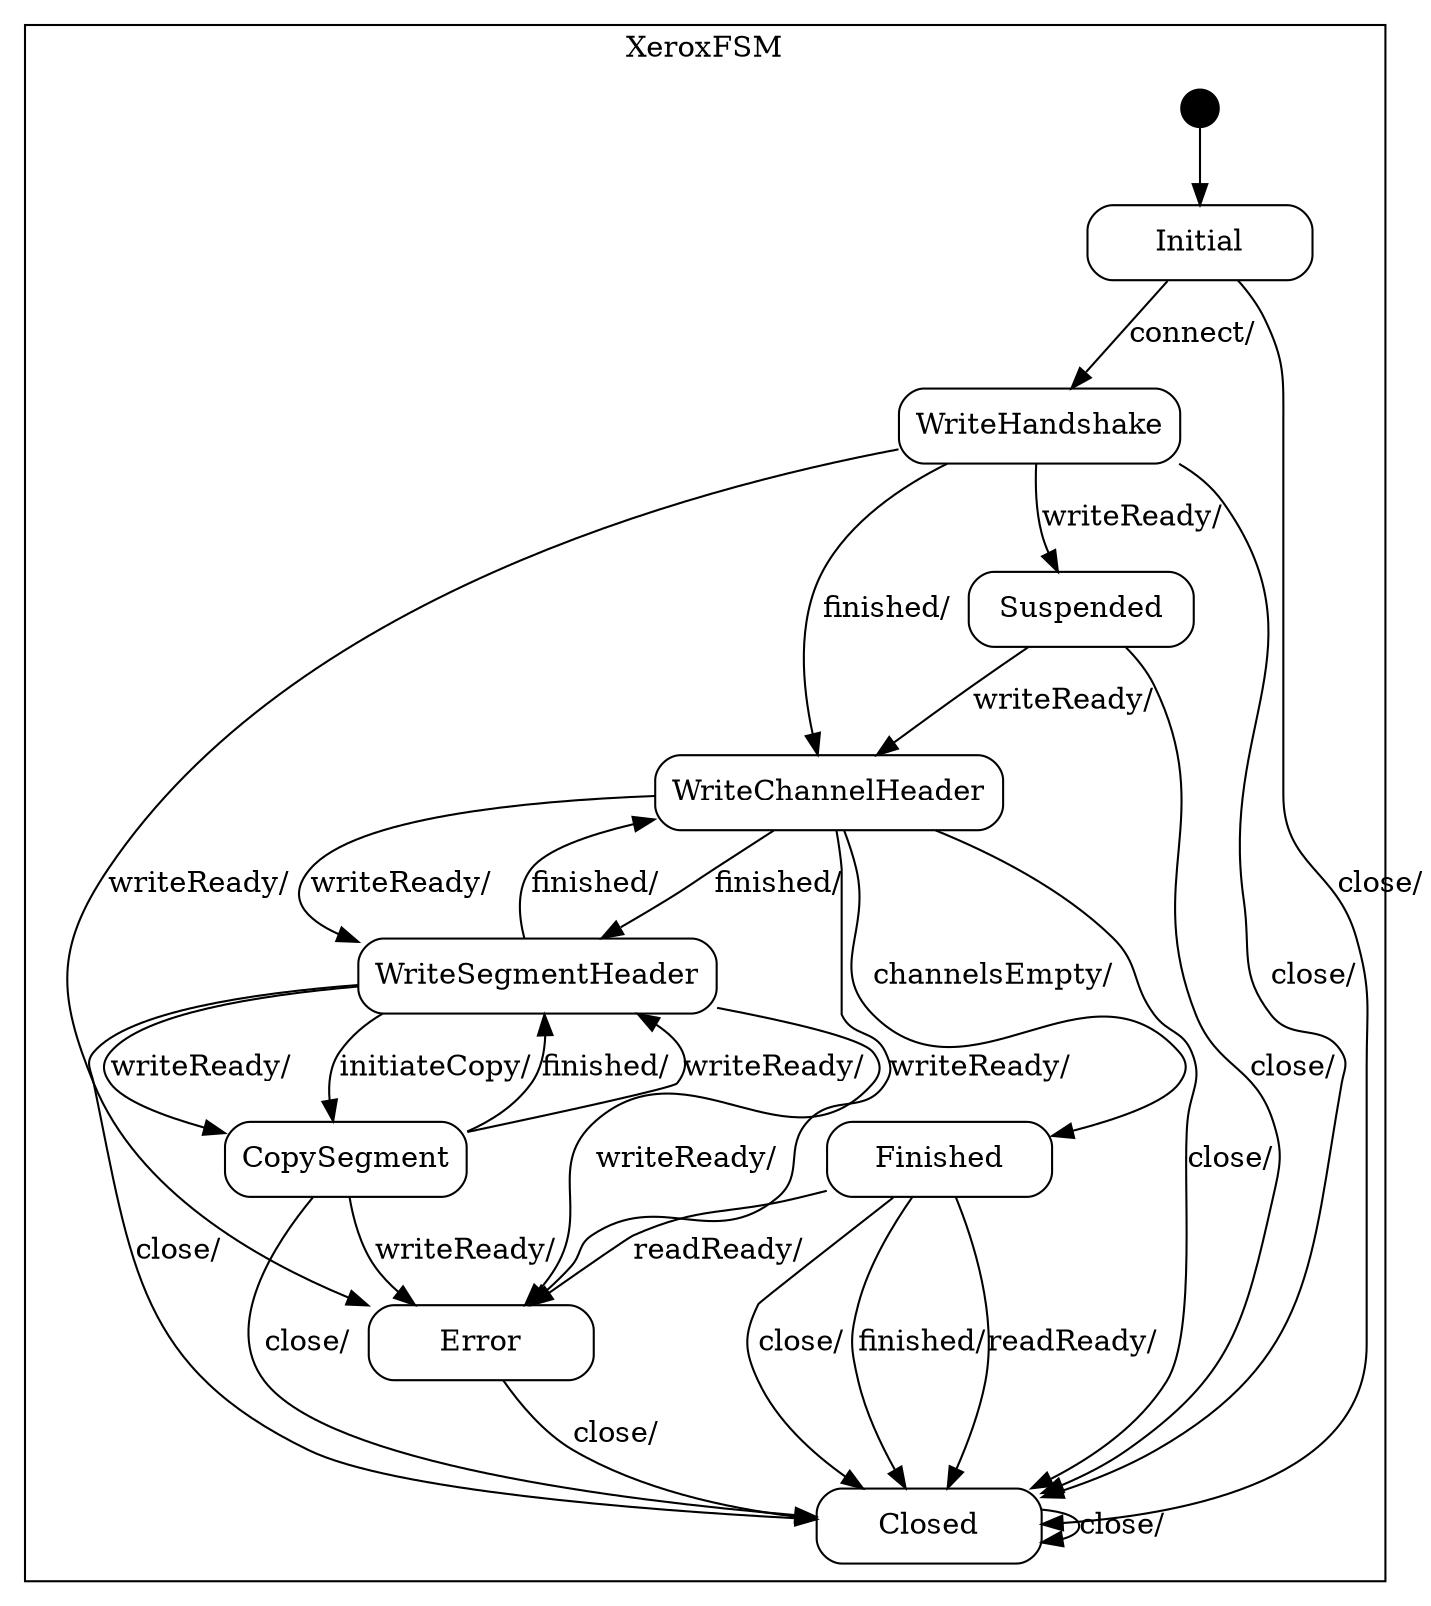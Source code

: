 digraph Xerox {

    node
        [shape=Mrecord width=1.5];

    subgraph cluster_XeroxFSM {

        label="XeroxFSM";

        //
        // States (Nodes)
        //

        "XeroxFSM::Initial"
            [label="{Initial}"];

        "XeroxFSM::WriteHandshake"
            [label="{WriteHandshake}"];

        "XeroxFSM::Suspended"
            [label="{Suspended}"];

        "XeroxFSM::WriteChannelHeader"
            [label="{WriteChannelHeader}"];

        "XeroxFSM::WriteSegmentHeader"
            [label="{WriteSegmentHeader}"];

        "XeroxFSM::CopySegment"
            [label="{CopySegment}"];

        "XeroxFSM::Finished"
            [label="{Finished}"];

        "XeroxFSM::Error"
            [label="{Error}"];

        "XeroxFSM::Closed"
            [label="{Closed}"];

        "%start"
            [label="" shape=circle style=filled fillcolor=black width=0.25];

        //
        // Transitions (Edges)
        //

        "XeroxFSM::Initial" -> "XeroxFSM::WriteHandshake"
            [label="connect/\l"];

        "XeroxFSM::Initial" -> "XeroxFSM::Closed"
            [label="close/\l"];

        "XeroxFSM::WriteHandshake" -> "XeroxFSM::WriteChannelHeader"
            [label="finished/\l"];

        "XeroxFSM::WriteHandshake" -> "XeroxFSM::Error"
            [label="writeReady/\l"];

        "XeroxFSM::WriteHandshake" -> "XeroxFSM::Suspended"
            [label="writeReady/\l"];

        "XeroxFSM::WriteHandshake" -> "XeroxFSM::Closed"
            [label="close/\l"];

        "XeroxFSM::Suspended" -> "XeroxFSM::WriteChannelHeader"
            [label="writeReady/\l"];

        "XeroxFSM::Suspended" -> "XeroxFSM::Closed"
            [label="close/\l"];

        "XeroxFSM::WriteChannelHeader" -> "XeroxFSM::WriteSegmentHeader"
            [label="finished/\l"];

        "XeroxFSM::WriteChannelHeader" -> "XeroxFSM::Error"
            [label="writeReady/\l"];

        "XeroxFSM::WriteChannelHeader" -> "XeroxFSM::WriteSegmentHeader"
            [label="writeReady/\l"];

        "XeroxFSM::WriteChannelHeader" -> "XeroxFSM::Finished"
            [label="channelsEmpty/\l"];

        "XeroxFSM::WriteChannelHeader" -> "XeroxFSM::Closed"
            [label="close/\l"];

        "XeroxFSM::WriteSegmentHeader" -> "XeroxFSM::Error"
            [label="writeReady/\l"];

        "XeroxFSM::WriteSegmentHeader" -> "XeroxFSM::CopySegment"
            [label="writeReady/\l"];

        "XeroxFSM::WriteSegmentHeader" -> "XeroxFSM::CopySegment"
            [label="initiateCopy/\l"];

        "XeroxFSM::WriteSegmentHeader" -> "XeroxFSM::WriteChannelHeader"
            [label="finished/\l"];

        "XeroxFSM::WriteSegmentHeader" -> "XeroxFSM::Closed"
            [label="close/\l"];

        "XeroxFSM::CopySegment" -> "XeroxFSM::WriteSegmentHeader"
            [label="finished/\l"];

        "XeroxFSM::CopySegment" -> "XeroxFSM::Error"
            [label="writeReady/\l"];

        "XeroxFSM::CopySegment" -> "XeroxFSM::WriteSegmentHeader"
            [label="writeReady/\l"];

        "XeroxFSM::CopySegment" -> "XeroxFSM::Closed"
            [label="close/\l"];

        "XeroxFSM::Finished" -> "XeroxFSM::Closed"
            [label="finished/\l"];

        "XeroxFSM::Finished" -> "XeroxFSM::Error"
            [label="readReady/\l"];

        "XeroxFSM::Finished" -> "XeroxFSM::Closed"
            [label="readReady/\l"];

        "XeroxFSM::Finished" -> "XeroxFSM::Closed"
            [label="close/\l"];

        "XeroxFSM::Error" -> "XeroxFSM::Closed"
            [label="close/\l"];

        "XeroxFSM::Closed" -> "XeroxFSM::Closed"
            [label="close/\l"];

        "%start" -> "XeroxFSM::Initial"
    }

}
